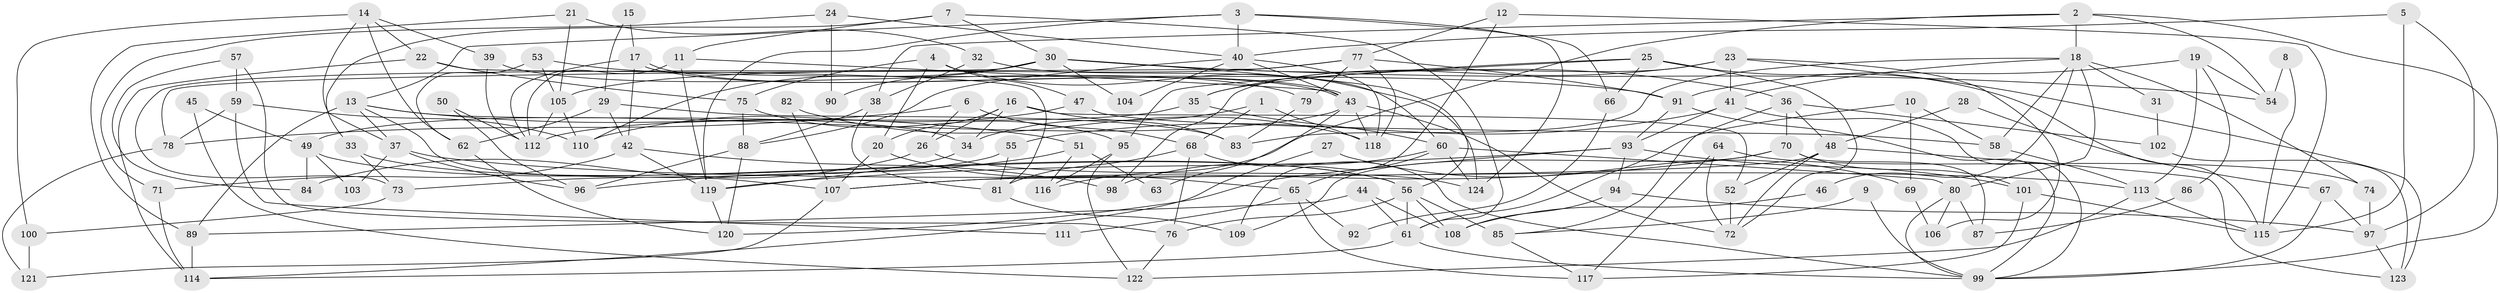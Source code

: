 // Generated by graph-tools (version 1.1) at 2025/36/03/09/25 02:36:18]
// undirected, 124 vertices, 248 edges
graph export_dot {
graph [start="1"]
  node [color=gray90,style=filled];
  1;
  2;
  3;
  4;
  5;
  6;
  7;
  8;
  9;
  10;
  11;
  12;
  13;
  14;
  15;
  16;
  17;
  18;
  19;
  20;
  21;
  22;
  23;
  24;
  25;
  26;
  27;
  28;
  29;
  30;
  31;
  32;
  33;
  34;
  35;
  36;
  37;
  38;
  39;
  40;
  41;
  42;
  43;
  44;
  45;
  46;
  47;
  48;
  49;
  50;
  51;
  52;
  53;
  54;
  55;
  56;
  57;
  58;
  59;
  60;
  61;
  62;
  63;
  64;
  65;
  66;
  67;
  68;
  69;
  70;
  71;
  72;
  73;
  74;
  75;
  76;
  77;
  78;
  79;
  80;
  81;
  82;
  83;
  84;
  85;
  86;
  87;
  88;
  89;
  90;
  91;
  92;
  93;
  94;
  95;
  96;
  97;
  98;
  99;
  100;
  101;
  102;
  103;
  104;
  105;
  106;
  107;
  108;
  109;
  110;
  111;
  112;
  113;
  114;
  115;
  116;
  117;
  118;
  119;
  120;
  121;
  122;
  123;
  124;
  1 -- 118;
  1 -- 68;
  1 -- 34;
  2 -- 99;
  2 -- 54;
  2 -- 18;
  2 -- 38;
  2 -- 116;
  3 -- 119;
  3 -- 13;
  3 -- 40;
  3 -- 66;
  3 -- 124;
  4 -- 75;
  4 -- 124;
  4 -- 20;
  4 -- 47;
  5 -- 115;
  5 -- 40;
  5 -- 97;
  6 -- 68;
  6 -- 26;
  6 -- 78;
  7 -- 11;
  7 -- 33;
  7 -- 30;
  7 -- 61;
  8 -- 54;
  8 -- 115;
  9 -- 99;
  9 -- 85;
  10 -- 61;
  10 -- 58;
  10 -- 69;
  11 -- 119;
  11 -- 112;
  11 -- 43;
  12 -- 77;
  12 -- 109;
  12 -- 115;
  13 -- 107;
  13 -- 34;
  13 -- 37;
  13 -- 51;
  13 -- 89;
  14 -- 100;
  14 -- 39;
  14 -- 22;
  14 -- 37;
  14 -- 62;
  15 -- 17;
  15 -- 29;
  16 -- 20;
  16 -- 52;
  16 -- 26;
  16 -- 34;
  16 -- 83;
  17 -- 43;
  17 -- 43;
  17 -- 42;
  17 -- 112;
  18 -- 80;
  18 -- 31;
  18 -- 41;
  18 -- 46;
  18 -- 58;
  18 -- 74;
  18 -- 83;
  19 -- 113;
  19 -- 91;
  19 -- 54;
  19 -- 86;
  20 -- 107;
  20 -- 65;
  21 -- 105;
  21 -- 89;
  21 -- 32;
  22 -- 81;
  22 -- 75;
  22 -- 114;
  23 -- 41;
  23 -- 35;
  23 -- 98;
  23 -- 106;
  23 -- 123;
  24 -- 71;
  24 -- 40;
  24 -- 90;
  25 -- 115;
  25 -- 95;
  25 -- 35;
  25 -- 66;
  25 -- 72;
  26 -- 124;
  26 -- 84;
  27 -- 69;
  27 -- 114;
  28 -- 48;
  28 -- 67;
  29 -- 83;
  29 -- 62;
  29 -- 42;
  30 -- 110;
  30 -- 36;
  30 -- 54;
  30 -- 56;
  30 -- 73;
  30 -- 90;
  30 -- 104;
  31 -- 102;
  32 -- 38;
  32 -- 60;
  33 -- 73;
  33 -- 56;
  34 -- 119;
  35 -- 112;
  35 -- 60;
  36 -- 48;
  36 -- 70;
  36 -- 85;
  36 -- 102;
  37 -- 96;
  37 -- 103;
  37 -- 113;
  38 -- 88;
  38 -- 81;
  39 -- 112;
  39 -- 79;
  40 -- 43;
  40 -- 88;
  40 -- 104;
  40 -- 118;
  41 -- 93;
  41 -- 55;
  41 -- 99;
  42 -- 98;
  42 -- 71;
  42 -- 119;
  43 -- 49;
  43 -- 63;
  43 -- 72;
  43 -- 118;
  44 -- 89;
  44 -- 61;
  44 -- 108;
  45 -- 122;
  45 -- 49;
  46 -- 108;
  47 -- 58;
  47 -- 110;
  48 -- 123;
  48 -- 72;
  48 -- 52;
  48 -- 107;
  49 -- 56;
  49 -- 84;
  49 -- 103;
  50 -- 112;
  50 -- 96;
  51 -- 96;
  51 -- 63;
  51 -- 116;
  52 -- 72;
  53 -- 62;
  53 -- 91;
  53 -- 105;
  55 -- 81;
  55 -- 73;
  56 -- 85;
  56 -- 61;
  56 -- 76;
  56 -- 108;
  57 -- 84;
  57 -- 76;
  57 -- 59;
  58 -- 113;
  59 -- 78;
  59 -- 110;
  59 -- 111;
  60 -- 65;
  60 -- 80;
  60 -- 98;
  60 -- 124;
  61 -- 99;
  61 -- 114;
  62 -- 120;
  64 -- 74;
  64 -- 72;
  64 -- 117;
  65 -- 92;
  65 -- 111;
  65 -- 117;
  66 -- 92;
  67 -- 97;
  67 -- 99;
  68 -- 99;
  68 -- 76;
  68 -- 81;
  69 -- 106;
  70 -- 101;
  70 -- 87;
  70 -- 107;
  70 -- 109;
  71 -- 114;
  73 -- 100;
  74 -- 97;
  75 -- 88;
  75 -- 95;
  76 -- 122;
  77 -- 105;
  77 -- 118;
  77 -- 78;
  77 -- 79;
  77 -- 91;
  78 -- 121;
  79 -- 83;
  80 -- 99;
  80 -- 87;
  80 -- 106;
  81 -- 109;
  82 -- 118;
  82 -- 107;
  85 -- 117;
  86 -- 87;
  88 -- 120;
  88 -- 96;
  89 -- 114;
  91 -- 99;
  91 -- 93;
  93 -- 119;
  93 -- 94;
  93 -- 101;
  93 -- 120;
  94 -- 108;
  94 -- 97;
  95 -- 116;
  95 -- 122;
  97 -- 123;
  100 -- 121;
  101 -- 117;
  101 -- 115;
  102 -- 123;
  105 -- 110;
  105 -- 112;
  107 -- 121;
  113 -- 115;
  113 -- 122;
  119 -- 120;
}
